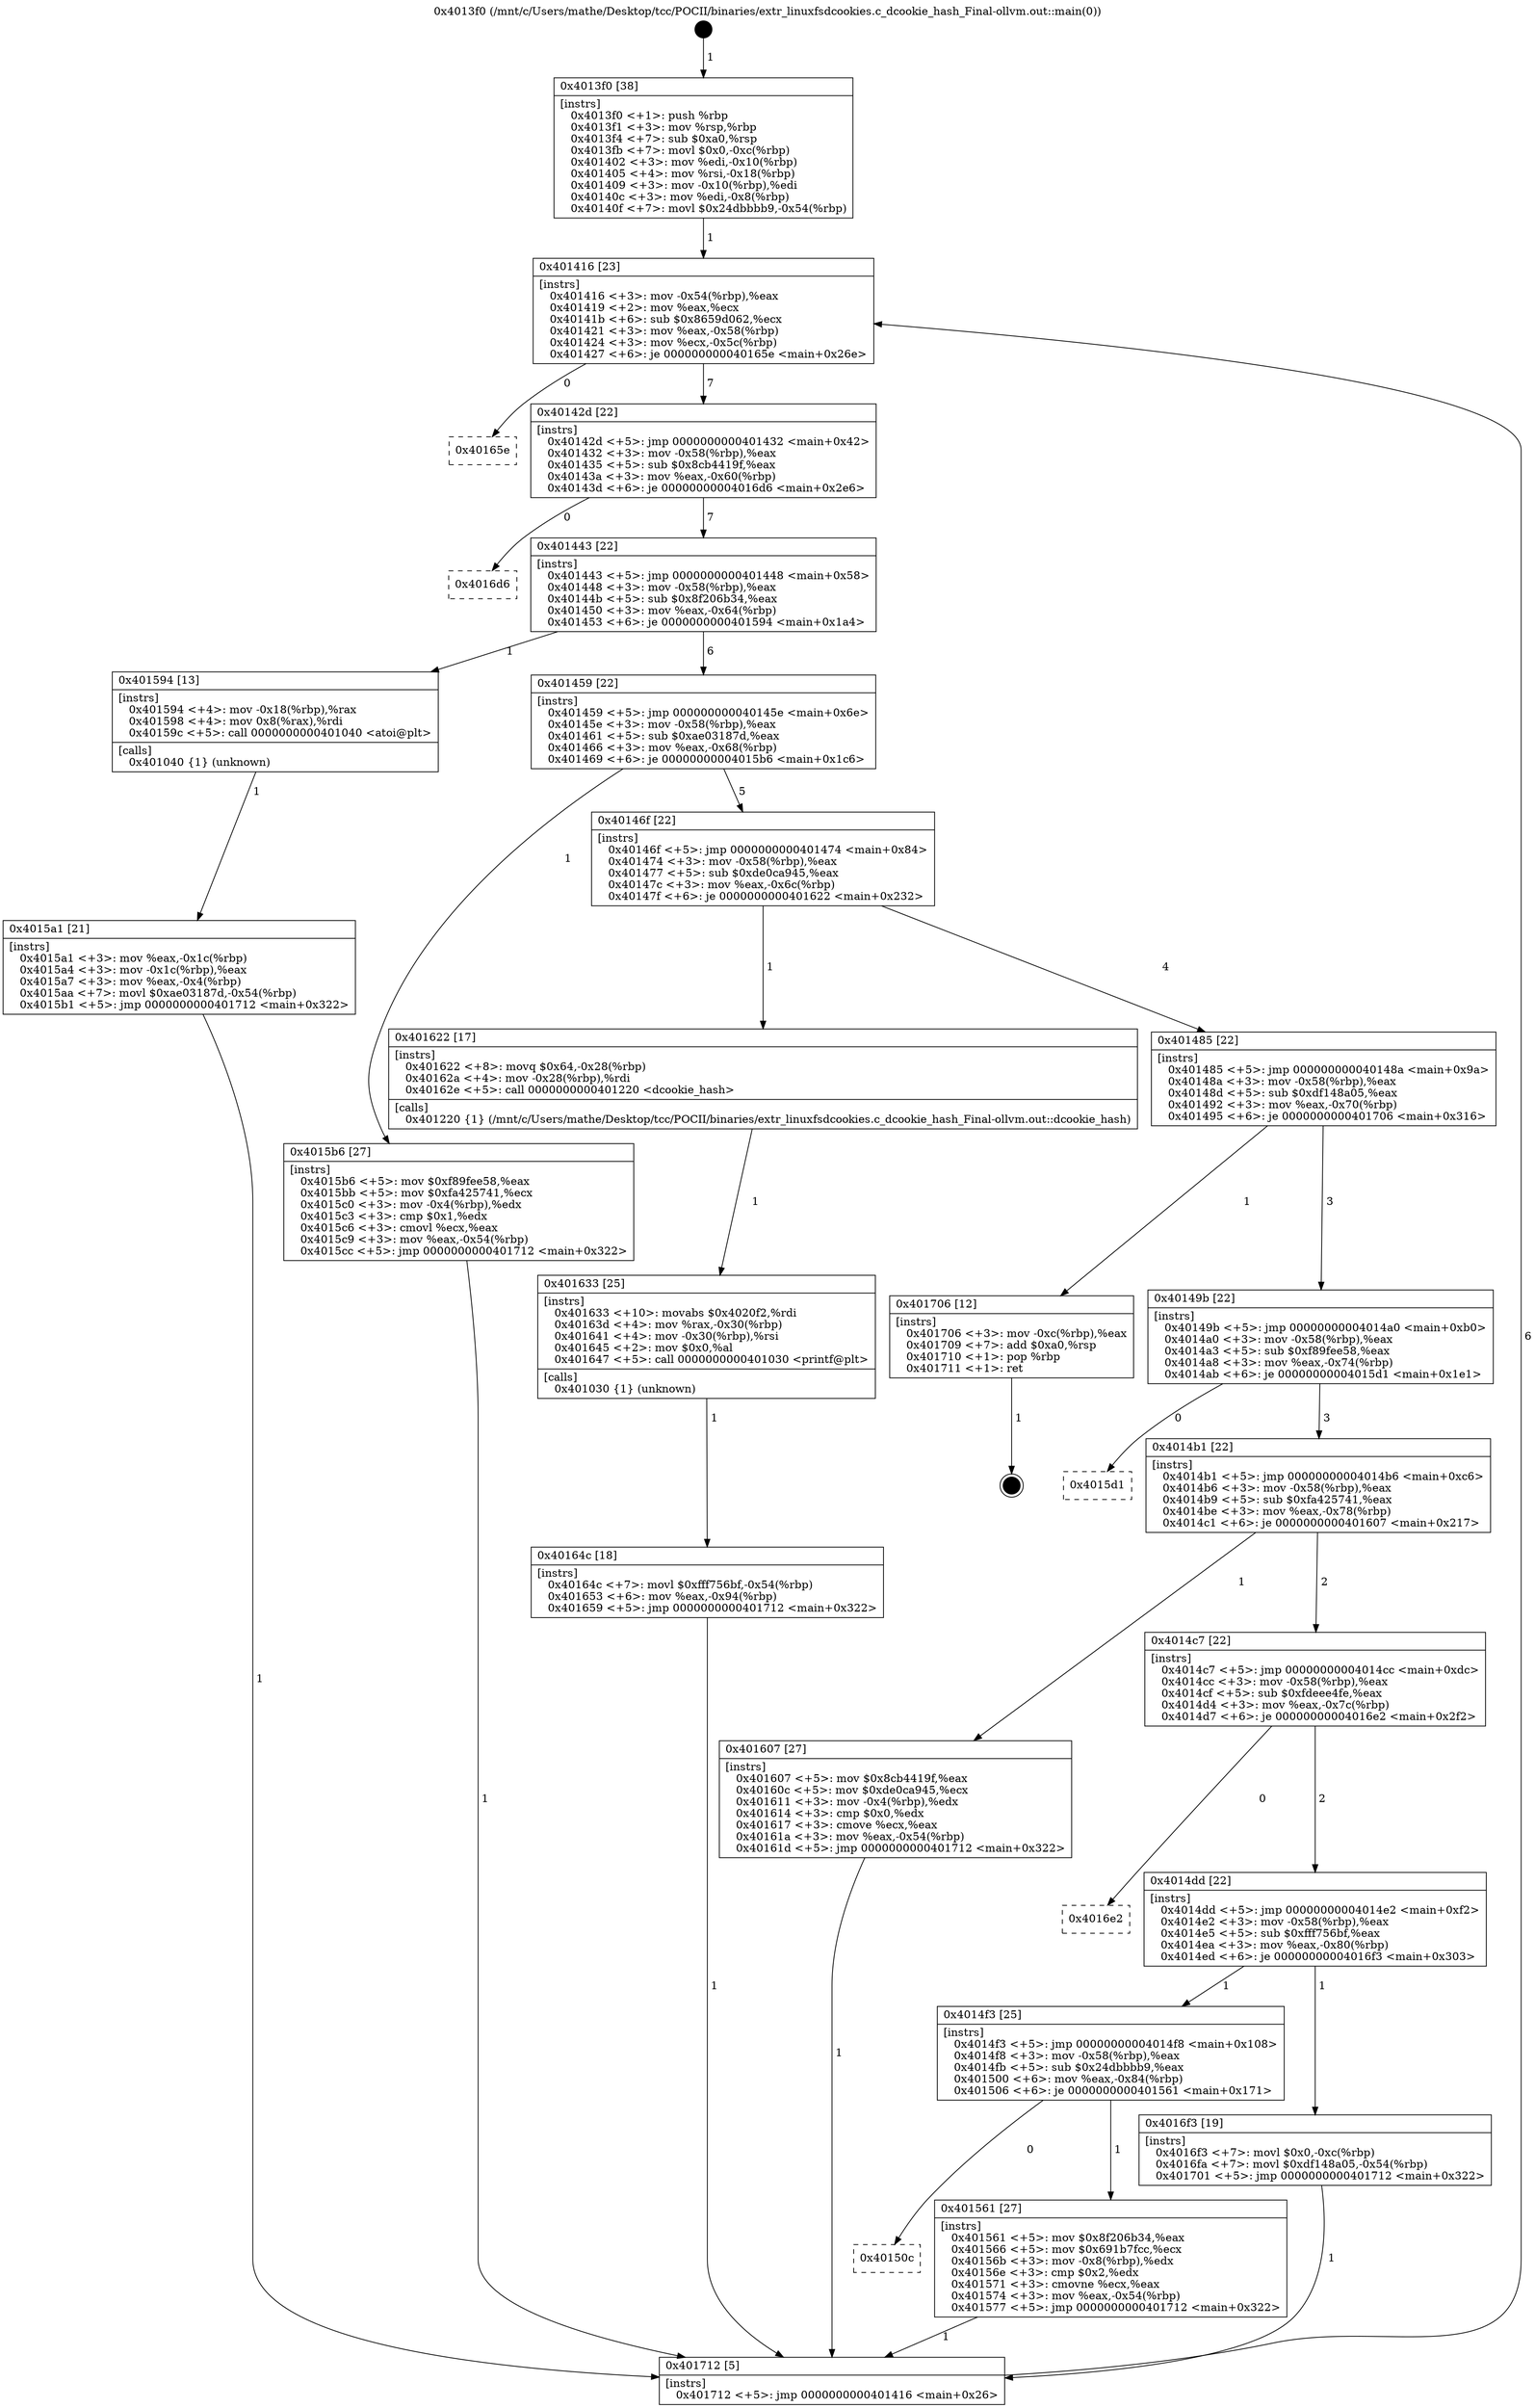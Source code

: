 digraph "0x4013f0" {
  label = "0x4013f0 (/mnt/c/Users/mathe/Desktop/tcc/POCII/binaries/extr_linuxfsdcookies.c_dcookie_hash_Final-ollvm.out::main(0))"
  labelloc = "t"
  node[shape=record]

  Entry [label="",width=0.3,height=0.3,shape=circle,fillcolor=black,style=filled]
  "0x401416" [label="{
     0x401416 [23]\l
     | [instrs]\l
     &nbsp;&nbsp;0x401416 \<+3\>: mov -0x54(%rbp),%eax\l
     &nbsp;&nbsp;0x401419 \<+2\>: mov %eax,%ecx\l
     &nbsp;&nbsp;0x40141b \<+6\>: sub $0x8659d062,%ecx\l
     &nbsp;&nbsp;0x401421 \<+3\>: mov %eax,-0x58(%rbp)\l
     &nbsp;&nbsp;0x401424 \<+3\>: mov %ecx,-0x5c(%rbp)\l
     &nbsp;&nbsp;0x401427 \<+6\>: je 000000000040165e \<main+0x26e\>\l
  }"]
  "0x40165e" [label="{
     0x40165e\l
  }", style=dashed]
  "0x40142d" [label="{
     0x40142d [22]\l
     | [instrs]\l
     &nbsp;&nbsp;0x40142d \<+5\>: jmp 0000000000401432 \<main+0x42\>\l
     &nbsp;&nbsp;0x401432 \<+3\>: mov -0x58(%rbp),%eax\l
     &nbsp;&nbsp;0x401435 \<+5\>: sub $0x8cb4419f,%eax\l
     &nbsp;&nbsp;0x40143a \<+3\>: mov %eax,-0x60(%rbp)\l
     &nbsp;&nbsp;0x40143d \<+6\>: je 00000000004016d6 \<main+0x2e6\>\l
  }"]
  Exit [label="",width=0.3,height=0.3,shape=circle,fillcolor=black,style=filled,peripheries=2]
  "0x4016d6" [label="{
     0x4016d6\l
  }", style=dashed]
  "0x401443" [label="{
     0x401443 [22]\l
     | [instrs]\l
     &nbsp;&nbsp;0x401443 \<+5\>: jmp 0000000000401448 \<main+0x58\>\l
     &nbsp;&nbsp;0x401448 \<+3\>: mov -0x58(%rbp),%eax\l
     &nbsp;&nbsp;0x40144b \<+5\>: sub $0x8f206b34,%eax\l
     &nbsp;&nbsp;0x401450 \<+3\>: mov %eax,-0x64(%rbp)\l
     &nbsp;&nbsp;0x401453 \<+6\>: je 0000000000401594 \<main+0x1a4\>\l
  }"]
  "0x40164c" [label="{
     0x40164c [18]\l
     | [instrs]\l
     &nbsp;&nbsp;0x40164c \<+7\>: movl $0xfff756bf,-0x54(%rbp)\l
     &nbsp;&nbsp;0x401653 \<+6\>: mov %eax,-0x94(%rbp)\l
     &nbsp;&nbsp;0x401659 \<+5\>: jmp 0000000000401712 \<main+0x322\>\l
  }"]
  "0x401594" [label="{
     0x401594 [13]\l
     | [instrs]\l
     &nbsp;&nbsp;0x401594 \<+4\>: mov -0x18(%rbp),%rax\l
     &nbsp;&nbsp;0x401598 \<+4\>: mov 0x8(%rax),%rdi\l
     &nbsp;&nbsp;0x40159c \<+5\>: call 0000000000401040 \<atoi@plt\>\l
     | [calls]\l
     &nbsp;&nbsp;0x401040 \{1\} (unknown)\l
  }"]
  "0x401459" [label="{
     0x401459 [22]\l
     | [instrs]\l
     &nbsp;&nbsp;0x401459 \<+5\>: jmp 000000000040145e \<main+0x6e\>\l
     &nbsp;&nbsp;0x40145e \<+3\>: mov -0x58(%rbp),%eax\l
     &nbsp;&nbsp;0x401461 \<+5\>: sub $0xae03187d,%eax\l
     &nbsp;&nbsp;0x401466 \<+3\>: mov %eax,-0x68(%rbp)\l
     &nbsp;&nbsp;0x401469 \<+6\>: je 00000000004015b6 \<main+0x1c6\>\l
  }"]
  "0x401633" [label="{
     0x401633 [25]\l
     | [instrs]\l
     &nbsp;&nbsp;0x401633 \<+10\>: movabs $0x4020f2,%rdi\l
     &nbsp;&nbsp;0x40163d \<+4\>: mov %rax,-0x30(%rbp)\l
     &nbsp;&nbsp;0x401641 \<+4\>: mov -0x30(%rbp),%rsi\l
     &nbsp;&nbsp;0x401645 \<+2\>: mov $0x0,%al\l
     &nbsp;&nbsp;0x401647 \<+5\>: call 0000000000401030 \<printf@plt\>\l
     | [calls]\l
     &nbsp;&nbsp;0x401030 \{1\} (unknown)\l
  }"]
  "0x4015b6" [label="{
     0x4015b6 [27]\l
     | [instrs]\l
     &nbsp;&nbsp;0x4015b6 \<+5\>: mov $0xf89fee58,%eax\l
     &nbsp;&nbsp;0x4015bb \<+5\>: mov $0xfa425741,%ecx\l
     &nbsp;&nbsp;0x4015c0 \<+3\>: mov -0x4(%rbp),%edx\l
     &nbsp;&nbsp;0x4015c3 \<+3\>: cmp $0x1,%edx\l
     &nbsp;&nbsp;0x4015c6 \<+3\>: cmovl %ecx,%eax\l
     &nbsp;&nbsp;0x4015c9 \<+3\>: mov %eax,-0x54(%rbp)\l
     &nbsp;&nbsp;0x4015cc \<+5\>: jmp 0000000000401712 \<main+0x322\>\l
  }"]
  "0x40146f" [label="{
     0x40146f [22]\l
     | [instrs]\l
     &nbsp;&nbsp;0x40146f \<+5\>: jmp 0000000000401474 \<main+0x84\>\l
     &nbsp;&nbsp;0x401474 \<+3\>: mov -0x58(%rbp),%eax\l
     &nbsp;&nbsp;0x401477 \<+5\>: sub $0xde0ca945,%eax\l
     &nbsp;&nbsp;0x40147c \<+3\>: mov %eax,-0x6c(%rbp)\l
     &nbsp;&nbsp;0x40147f \<+6\>: je 0000000000401622 \<main+0x232\>\l
  }"]
  "0x4015a1" [label="{
     0x4015a1 [21]\l
     | [instrs]\l
     &nbsp;&nbsp;0x4015a1 \<+3\>: mov %eax,-0x1c(%rbp)\l
     &nbsp;&nbsp;0x4015a4 \<+3\>: mov -0x1c(%rbp),%eax\l
     &nbsp;&nbsp;0x4015a7 \<+3\>: mov %eax,-0x4(%rbp)\l
     &nbsp;&nbsp;0x4015aa \<+7\>: movl $0xae03187d,-0x54(%rbp)\l
     &nbsp;&nbsp;0x4015b1 \<+5\>: jmp 0000000000401712 \<main+0x322\>\l
  }"]
  "0x401622" [label="{
     0x401622 [17]\l
     | [instrs]\l
     &nbsp;&nbsp;0x401622 \<+8\>: movq $0x64,-0x28(%rbp)\l
     &nbsp;&nbsp;0x40162a \<+4\>: mov -0x28(%rbp),%rdi\l
     &nbsp;&nbsp;0x40162e \<+5\>: call 0000000000401220 \<dcookie_hash\>\l
     | [calls]\l
     &nbsp;&nbsp;0x401220 \{1\} (/mnt/c/Users/mathe/Desktop/tcc/POCII/binaries/extr_linuxfsdcookies.c_dcookie_hash_Final-ollvm.out::dcookie_hash)\l
  }"]
  "0x401485" [label="{
     0x401485 [22]\l
     | [instrs]\l
     &nbsp;&nbsp;0x401485 \<+5\>: jmp 000000000040148a \<main+0x9a\>\l
     &nbsp;&nbsp;0x40148a \<+3\>: mov -0x58(%rbp),%eax\l
     &nbsp;&nbsp;0x40148d \<+5\>: sub $0xdf148a05,%eax\l
     &nbsp;&nbsp;0x401492 \<+3\>: mov %eax,-0x70(%rbp)\l
     &nbsp;&nbsp;0x401495 \<+6\>: je 0000000000401706 \<main+0x316\>\l
  }"]
  "0x4013f0" [label="{
     0x4013f0 [38]\l
     | [instrs]\l
     &nbsp;&nbsp;0x4013f0 \<+1\>: push %rbp\l
     &nbsp;&nbsp;0x4013f1 \<+3\>: mov %rsp,%rbp\l
     &nbsp;&nbsp;0x4013f4 \<+7\>: sub $0xa0,%rsp\l
     &nbsp;&nbsp;0x4013fb \<+7\>: movl $0x0,-0xc(%rbp)\l
     &nbsp;&nbsp;0x401402 \<+3\>: mov %edi,-0x10(%rbp)\l
     &nbsp;&nbsp;0x401405 \<+4\>: mov %rsi,-0x18(%rbp)\l
     &nbsp;&nbsp;0x401409 \<+3\>: mov -0x10(%rbp),%edi\l
     &nbsp;&nbsp;0x40140c \<+3\>: mov %edi,-0x8(%rbp)\l
     &nbsp;&nbsp;0x40140f \<+7\>: movl $0x24dbbbb9,-0x54(%rbp)\l
  }"]
  "0x401706" [label="{
     0x401706 [12]\l
     | [instrs]\l
     &nbsp;&nbsp;0x401706 \<+3\>: mov -0xc(%rbp),%eax\l
     &nbsp;&nbsp;0x401709 \<+7\>: add $0xa0,%rsp\l
     &nbsp;&nbsp;0x401710 \<+1\>: pop %rbp\l
     &nbsp;&nbsp;0x401711 \<+1\>: ret\l
  }"]
  "0x40149b" [label="{
     0x40149b [22]\l
     | [instrs]\l
     &nbsp;&nbsp;0x40149b \<+5\>: jmp 00000000004014a0 \<main+0xb0\>\l
     &nbsp;&nbsp;0x4014a0 \<+3\>: mov -0x58(%rbp),%eax\l
     &nbsp;&nbsp;0x4014a3 \<+5\>: sub $0xf89fee58,%eax\l
     &nbsp;&nbsp;0x4014a8 \<+3\>: mov %eax,-0x74(%rbp)\l
     &nbsp;&nbsp;0x4014ab \<+6\>: je 00000000004015d1 \<main+0x1e1\>\l
  }"]
  "0x401712" [label="{
     0x401712 [5]\l
     | [instrs]\l
     &nbsp;&nbsp;0x401712 \<+5\>: jmp 0000000000401416 \<main+0x26\>\l
  }"]
  "0x4015d1" [label="{
     0x4015d1\l
  }", style=dashed]
  "0x4014b1" [label="{
     0x4014b1 [22]\l
     | [instrs]\l
     &nbsp;&nbsp;0x4014b1 \<+5\>: jmp 00000000004014b6 \<main+0xc6\>\l
     &nbsp;&nbsp;0x4014b6 \<+3\>: mov -0x58(%rbp),%eax\l
     &nbsp;&nbsp;0x4014b9 \<+5\>: sub $0xfa425741,%eax\l
     &nbsp;&nbsp;0x4014be \<+3\>: mov %eax,-0x78(%rbp)\l
     &nbsp;&nbsp;0x4014c1 \<+6\>: je 0000000000401607 \<main+0x217\>\l
  }"]
  "0x40150c" [label="{
     0x40150c\l
  }", style=dashed]
  "0x401607" [label="{
     0x401607 [27]\l
     | [instrs]\l
     &nbsp;&nbsp;0x401607 \<+5\>: mov $0x8cb4419f,%eax\l
     &nbsp;&nbsp;0x40160c \<+5\>: mov $0xde0ca945,%ecx\l
     &nbsp;&nbsp;0x401611 \<+3\>: mov -0x4(%rbp),%edx\l
     &nbsp;&nbsp;0x401614 \<+3\>: cmp $0x0,%edx\l
     &nbsp;&nbsp;0x401617 \<+3\>: cmove %ecx,%eax\l
     &nbsp;&nbsp;0x40161a \<+3\>: mov %eax,-0x54(%rbp)\l
     &nbsp;&nbsp;0x40161d \<+5\>: jmp 0000000000401712 \<main+0x322\>\l
  }"]
  "0x4014c7" [label="{
     0x4014c7 [22]\l
     | [instrs]\l
     &nbsp;&nbsp;0x4014c7 \<+5\>: jmp 00000000004014cc \<main+0xdc\>\l
     &nbsp;&nbsp;0x4014cc \<+3\>: mov -0x58(%rbp),%eax\l
     &nbsp;&nbsp;0x4014cf \<+5\>: sub $0xfdeee4fe,%eax\l
     &nbsp;&nbsp;0x4014d4 \<+3\>: mov %eax,-0x7c(%rbp)\l
     &nbsp;&nbsp;0x4014d7 \<+6\>: je 00000000004016e2 \<main+0x2f2\>\l
  }"]
  "0x401561" [label="{
     0x401561 [27]\l
     | [instrs]\l
     &nbsp;&nbsp;0x401561 \<+5\>: mov $0x8f206b34,%eax\l
     &nbsp;&nbsp;0x401566 \<+5\>: mov $0x691b7fcc,%ecx\l
     &nbsp;&nbsp;0x40156b \<+3\>: mov -0x8(%rbp),%edx\l
     &nbsp;&nbsp;0x40156e \<+3\>: cmp $0x2,%edx\l
     &nbsp;&nbsp;0x401571 \<+3\>: cmovne %ecx,%eax\l
     &nbsp;&nbsp;0x401574 \<+3\>: mov %eax,-0x54(%rbp)\l
     &nbsp;&nbsp;0x401577 \<+5\>: jmp 0000000000401712 \<main+0x322\>\l
  }"]
  "0x4016e2" [label="{
     0x4016e2\l
  }", style=dashed]
  "0x4014dd" [label="{
     0x4014dd [22]\l
     | [instrs]\l
     &nbsp;&nbsp;0x4014dd \<+5\>: jmp 00000000004014e2 \<main+0xf2\>\l
     &nbsp;&nbsp;0x4014e2 \<+3\>: mov -0x58(%rbp),%eax\l
     &nbsp;&nbsp;0x4014e5 \<+5\>: sub $0xfff756bf,%eax\l
     &nbsp;&nbsp;0x4014ea \<+3\>: mov %eax,-0x80(%rbp)\l
     &nbsp;&nbsp;0x4014ed \<+6\>: je 00000000004016f3 \<main+0x303\>\l
  }"]
  "0x4014f3" [label="{
     0x4014f3 [25]\l
     | [instrs]\l
     &nbsp;&nbsp;0x4014f3 \<+5\>: jmp 00000000004014f8 \<main+0x108\>\l
     &nbsp;&nbsp;0x4014f8 \<+3\>: mov -0x58(%rbp),%eax\l
     &nbsp;&nbsp;0x4014fb \<+5\>: sub $0x24dbbbb9,%eax\l
     &nbsp;&nbsp;0x401500 \<+6\>: mov %eax,-0x84(%rbp)\l
     &nbsp;&nbsp;0x401506 \<+6\>: je 0000000000401561 \<main+0x171\>\l
  }"]
  "0x4016f3" [label="{
     0x4016f3 [19]\l
     | [instrs]\l
     &nbsp;&nbsp;0x4016f3 \<+7\>: movl $0x0,-0xc(%rbp)\l
     &nbsp;&nbsp;0x4016fa \<+7\>: movl $0xdf148a05,-0x54(%rbp)\l
     &nbsp;&nbsp;0x401701 \<+5\>: jmp 0000000000401712 \<main+0x322\>\l
  }"]
  Entry -> "0x4013f0" [label=" 1"]
  "0x401416" -> "0x40165e" [label=" 0"]
  "0x401416" -> "0x40142d" [label=" 7"]
  "0x401706" -> Exit [label=" 1"]
  "0x40142d" -> "0x4016d6" [label=" 0"]
  "0x40142d" -> "0x401443" [label=" 7"]
  "0x4016f3" -> "0x401712" [label=" 1"]
  "0x401443" -> "0x401594" [label=" 1"]
  "0x401443" -> "0x401459" [label=" 6"]
  "0x40164c" -> "0x401712" [label=" 1"]
  "0x401459" -> "0x4015b6" [label=" 1"]
  "0x401459" -> "0x40146f" [label=" 5"]
  "0x401633" -> "0x40164c" [label=" 1"]
  "0x40146f" -> "0x401622" [label=" 1"]
  "0x40146f" -> "0x401485" [label=" 4"]
  "0x401622" -> "0x401633" [label=" 1"]
  "0x401485" -> "0x401706" [label=" 1"]
  "0x401485" -> "0x40149b" [label=" 3"]
  "0x401607" -> "0x401712" [label=" 1"]
  "0x40149b" -> "0x4015d1" [label=" 0"]
  "0x40149b" -> "0x4014b1" [label=" 3"]
  "0x4015b6" -> "0x401712" [label=" 1"]
  "0x4014b1" -> "0x401607" [label=" 1"]
  "0x4014b1" -> "0x4014c7" [label=" 2"]
  "0x4015a1" -> "0x401712" [label=" 1"]
  "0x4014c7" -> "0x4016e2" [label=" 0"]
  "0x4014c7" -> "0x4014dd" [label=" 2"]
  "0x401594" -> "0x4015a1" [label=" 1"]
  "0x4014dd" -> "0x4016f3" [label=" 1"]
  "0x4014dd" -> "0x4014f3" [label=" 1"]
  "0x401712" -> "0x401416" [label=" 6"]
  "0x4014f3" -> "0x401561" [label=" 1"]
  "0x4014f3" -> "0x40150c" [label=" 0"]
  "0x401561" -> "0x401712" [label=" 1"]
  "0x4013f0" -> "0x401416" [label=" 1"]
}

